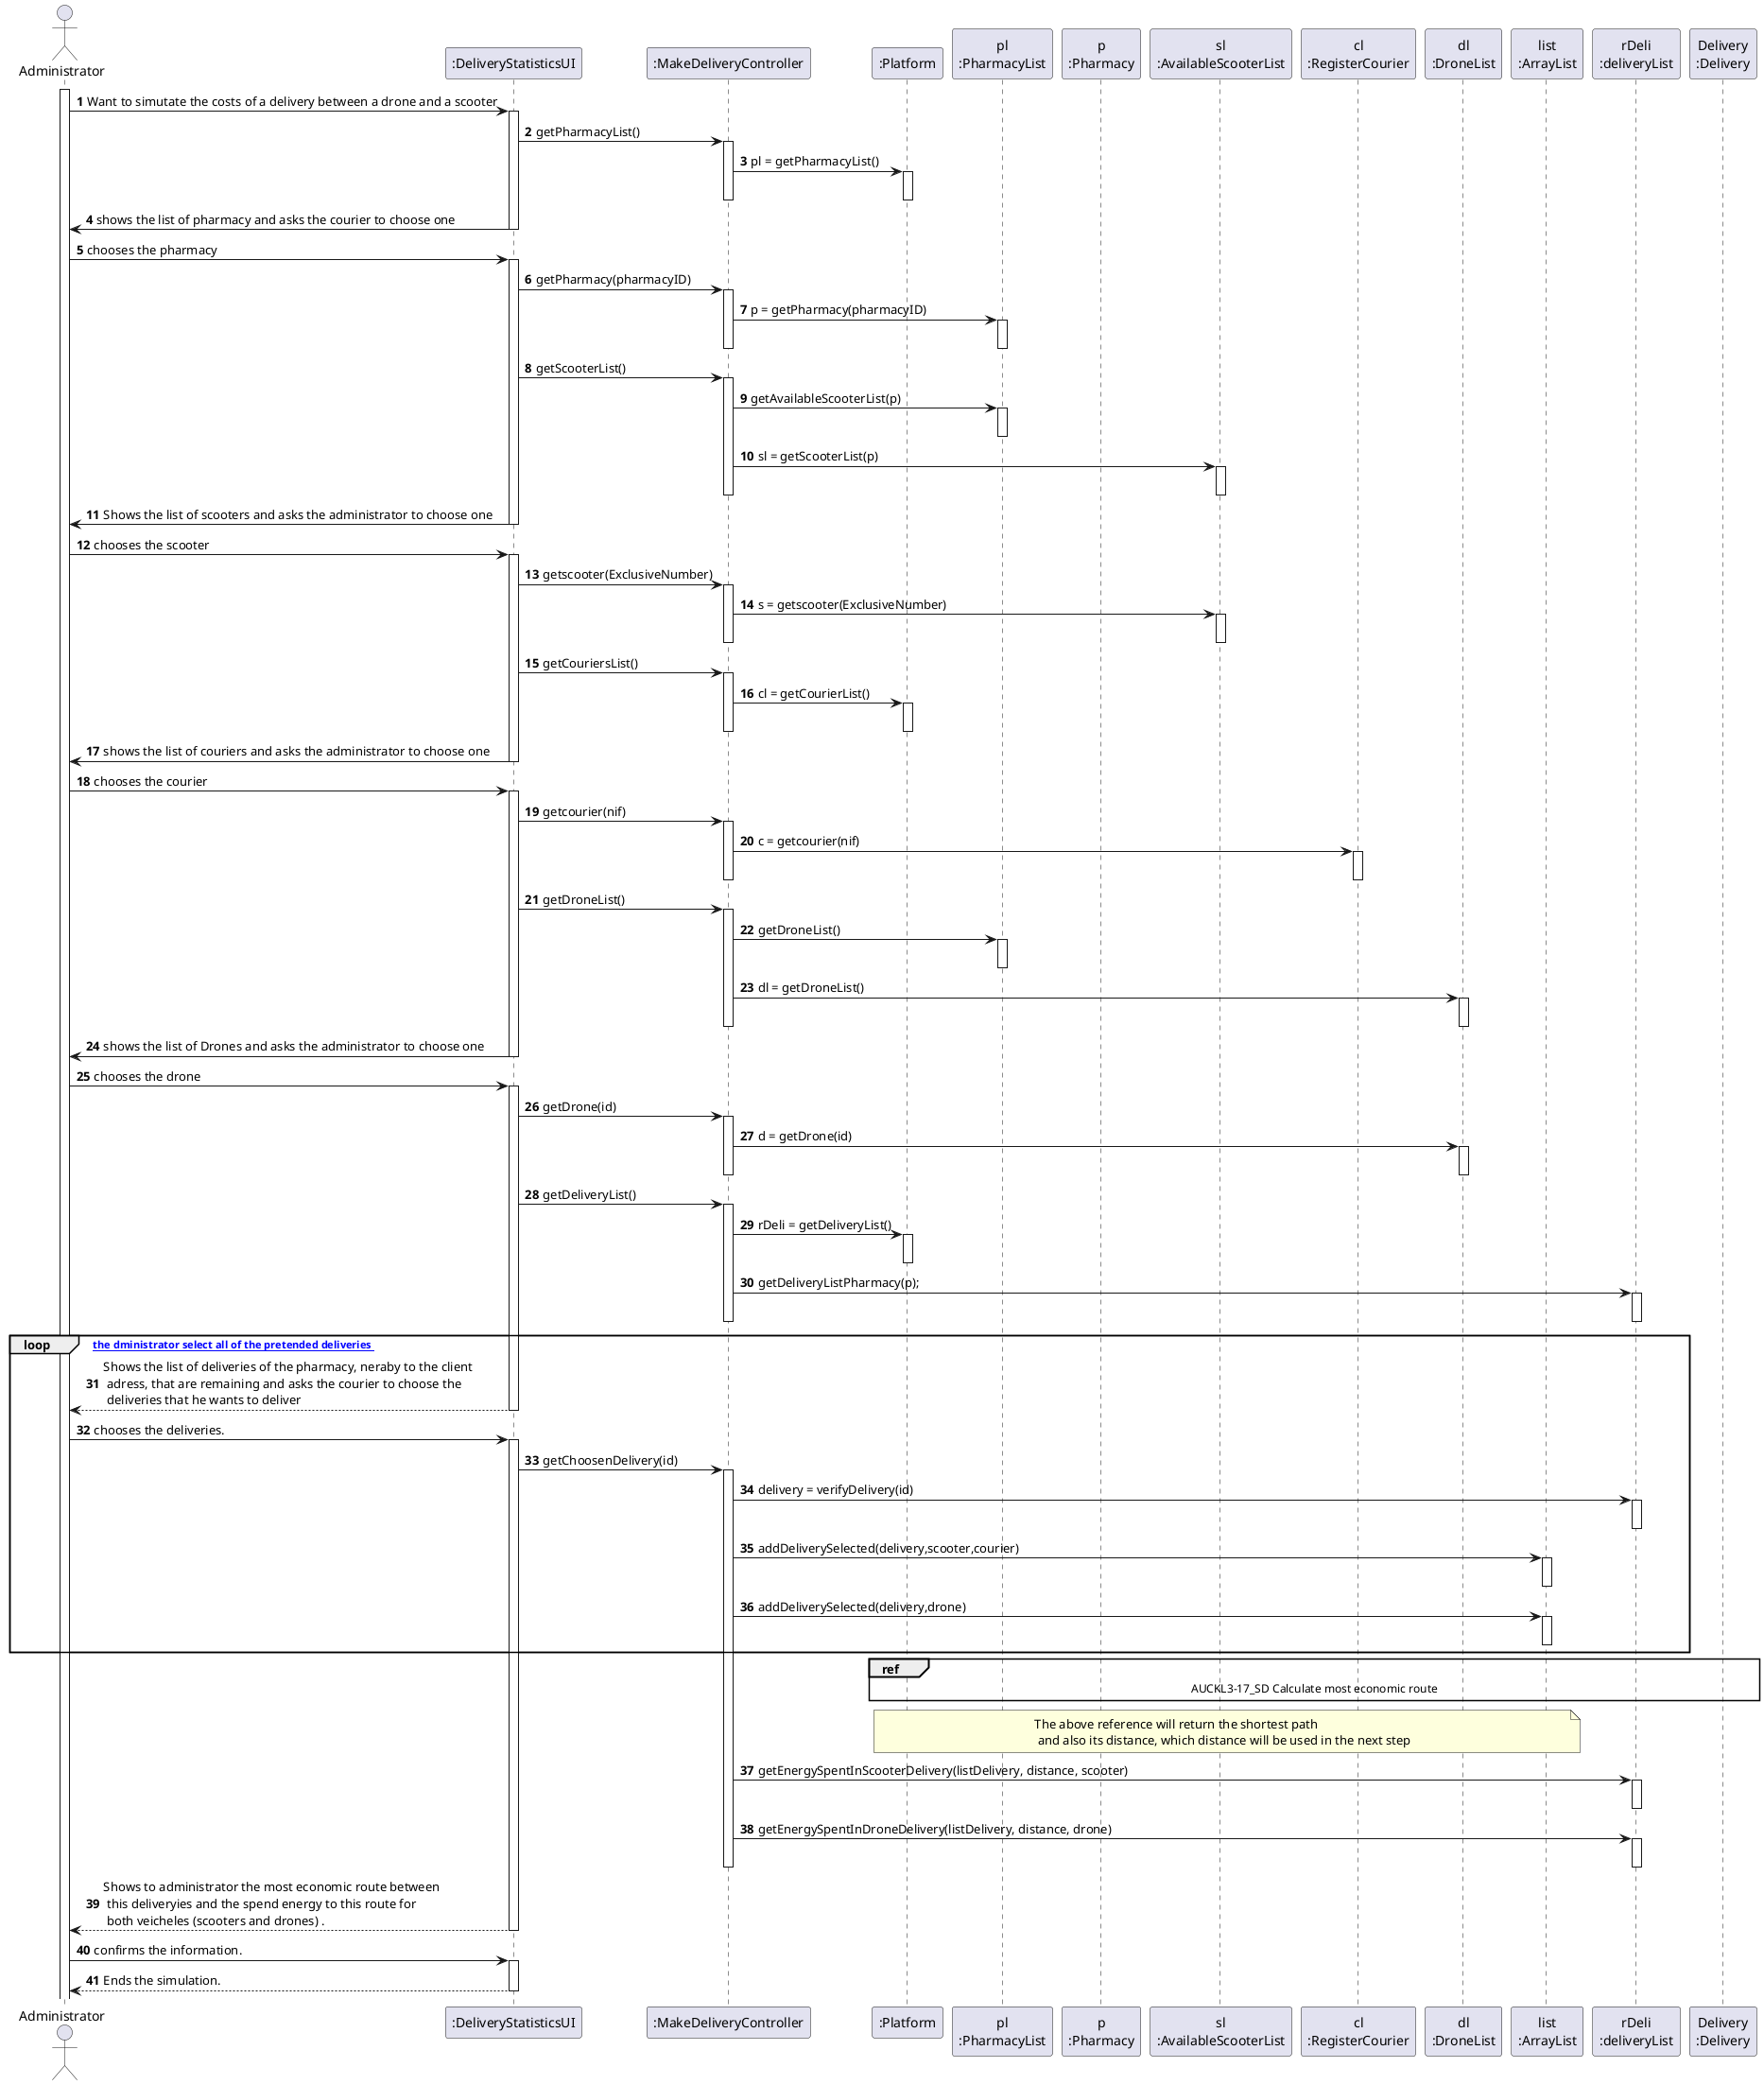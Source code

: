 @startuml
autonumber

actor "Administrator" as USER
participant ":DeliveryStatisticsUI" as UI
participant ":MakeDeliveryController" as CTRL
participant ":Platform" as PLAT
participant "pl\n:PharmacyList" as PL
participant "p\n:Pharmacy" as P
participant "sl\n:AvailableScooterList" as SL
participant "cl\n:RegisterCourier" as CL
participant "dl\n:DroneList" as DL
participant "list\n:ArrayList" as LIST
participant "rDeli\n:deliveryList" as RDELI
participant "Delivery\n:Delivery" as DLI

activate USER
USER -> UI : Want to simutate the costs of a delivery between a drone and a scooter
activate UI
UI ->CTRL : getPharmacyList()
activate CTRL
CTRL -> PLAT : pl = getPharmacyList()
activate PLAT
deactivate PLAT
deactivate CTRL
UI -> USER : shows the list of pharmacy and asks the courier to choose one
deactivate UI

USER -> UI :  chooses the pharmacy
activate UI
UI -> CTRL : getPharmacy(pharmacyID)
activate CTRL
CTRL -> PL : p = getPharmacy(pharmacyID)
activate PL
deactivate PL
deactivate CTRL
UI -> CTRL : getScooterList()
activate CTRL
CTRL -> PL : getAvailableScooterList(p)
activate PL
deactivate PL
CTRL -> SL : sl = getScooterList(p)
activate SL
deactivate SL
deactivate CTRL
UI -> USER : Shows the list of scooters and asks the administrator to choose one
deactivate UI

USER -> UI :  chooses the scooter
activate UI
UI -> CTRL : getscooter(ExclusiveNumber)
activate CTRL
CTRL -> SL : s = getscooter(ExclusiveNumber)
activate SL
deactivate SL
deactivate CTRL
UI -> CTRL : getCouriersList()
activate CTRL
CTRL -> PLAT : cl = getCourierList()
activate PLAT
deactivate PLAT
deactivate CTRL
UI -> USER : shows the list of couriers and asks the administrator to choose one
deactivate UI

USER -> UI :  chooses the courier
activate UI
UI -> CTRL : getcourier(nif)
activate CTRL
CTRL -> CL : c = getcourier(nif)
activate CL
deactivate CL
deactivate CTRL
UI -> CTRL : getDroneList()
activate CTRL
CTRL -> PL : getDroneList()
activate PL
deactivate PL
CTRL -> DL : dl = getDroneList()
activate DL
deactivate DL
deactivate CTRL
UI -> USER : shows the list of Drones and asks the administrator to choose one
deactivate UI

USER -> UI :  chooses the drone
activate UI
UI -> CTRL : getDrone(id)
activate CTRL
CTRL -> DL : d = getDrone(id)
activate DL
deactivate DL
deactivate CTRL
UI -> CTRL : getDeliveryList()
activate CTRL
CTRL -> PLAT : rDeli = getDeliveryList()
activate PLAT
deactivate PLAT
CTRL -> RDELI : getDeliveryListPharmacy(p);
activate RDELI
deactivate RDELI
deactivate CTRL
loop [ until the dministrator select all of the pretended deliveries ]
UI --> USER : Shows the list of deliveries of the pharmacy, neraby to the client\n adress, that are remaining and asks the courier to choose the\n deliveries that he wants to deliver
deactivate UI

USER -> UI : chooses the deliveries.
activate UI
UI -> CTRL : getChoosenDelivery(id)
activate CTRL
CTRL -> RDELI : delivery = verifyDelivery(id)
activate RDELI
deactivate RDELI
CTRL -> LIST:  addDeliverySelected(delivery,scooter,courier)
activate LIST
deactivate LIST
CTRL -> LIST:  addDeliverySelected(delivery,drone)
activate LIST
deactivate LIST
end
activate RDELI
deactivate RDELI

ref over PLAT, LIST, RDELI, DLI
  AUCKL3-17_SD Calculate most economic route
end ref

note over PLAT, LIST : The above reference will return the shortest path\n and also its distance, which distance will be used in the next step

CTRL -> RDELI : getEnergySpentInScooterDelivery(listDelivery, distance, scooter)
activate RDELI
deactivate RDELI
CTRL -> RDELI : getEnergySpentInDroneDelivery(listDelivery, distance, drone)
activate RDELI
deactivate RDELI
deactivate CTRL

UI -->USER :Shows to administrator the most economic route between\n this deliveryies and the spend energy to this route for\n both veicheles (scooters and drones) .
deactivate UI

USER -> UI : confirms the information.
activate UI

UI --> USER: Ends the simulation.

deactivate CTRL
deactivate UI

@enduml